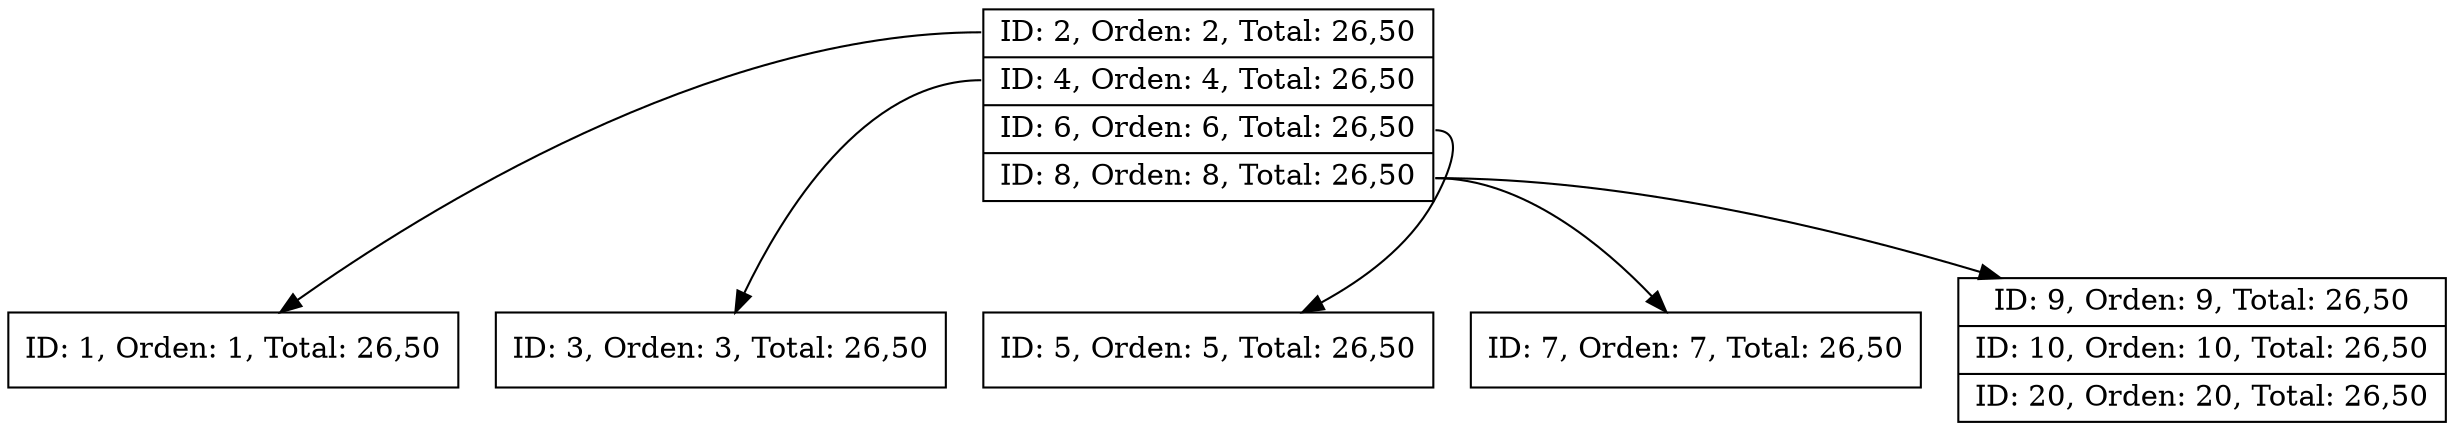 digraph BTree {
    node [shape=record];
    rankdir=TB;
    node0 [label="{<p0> ID: 2, Orden: 2, Total: 26,50|<p1> ID: 4, Orden: 4, Total: 26,50|<p2> ID: 6, Orden: 6, Total: 26,50|<p3> ID: 8, Orden: 8, Total: 26,50}"];
    node1 [label="{<p0> ID: 1, Orden: 1, Total: 26,50}"];
    node2 [label="{<p0> ID: 3, Orden: 3, Total: 26,50}"];
    node3 [label="{<p0> ID: 5, Orden: 5, Total: 26,50}"];
    node4 [label="{<p0> ID: 7, Orden: 7, Total: 26,50}"];
    node5 [label="{<p0> ID: 9, Orden: 9, Total: 26,50|<p1> ID: 10, Orden: 10, Total: 26,50|<p2> ID: 20, Orden: 20, Total: 26,50}"];
    node0:p0 -> node1;
    node0:p1 -> node2;
    node0:p2 -> node3;
    node0:p3 -> node4;
    node0:p3 -> node5;
}
